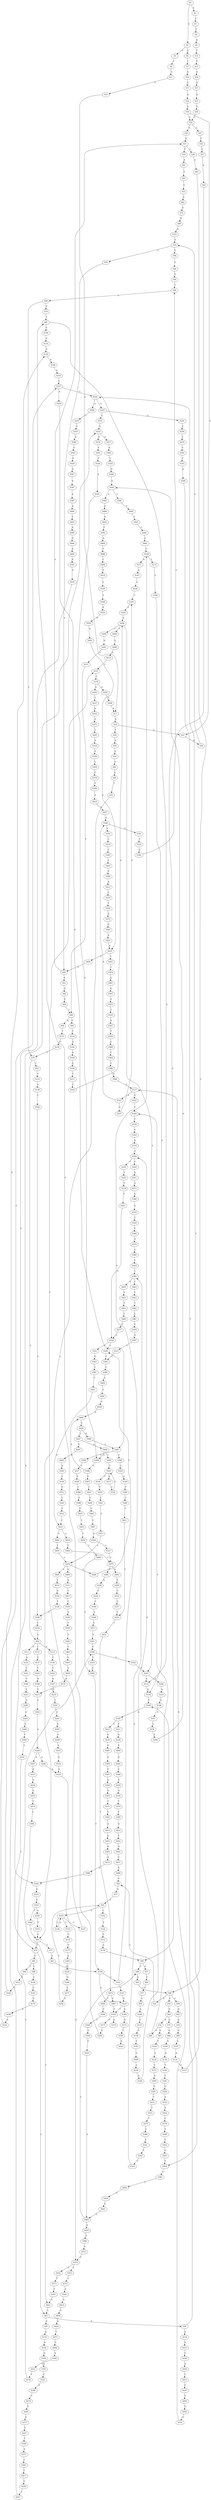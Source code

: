 strict digraph  {
	S0 -> S1 [ label = A ];
	S0 -> S2 [ label = G ];
	S1 -> S3 [ label = C ];
	S2 -> S4 [ label = G ];
	S2 -> S5 [ label = C ];
	S3 -> S6 [ label = T ];
	S4 -> S7 [ label = T ];
	S5 -> S8 [ label = T ];
	S6 -> S9 [ label = A ];
	S7 -> S10 [ label = G ];
	S8 -> S11 [ label = G ];
	S9 -> S12 [ label = T ];
	S10 -> S13 [ label = G ];
	S11 -> S14 [ label = G ];
	S12 -> S15 [ label = T ];
	S13 -> S16 [ label = A ];
	S14 -> S17 [ label = A ];
	S15 -> S18 [ label = G ];
	S16 -> S19 [ label = A ];
	S17 -> S20 [ label = A ];
	S18 -> S21 [ label = G ];
	S19 -> S22 [ label = C ];
	S19 -> S23 [ label = G ];
	S20 -> S24 [ label = T ];
	S20 -> S23 [ label = G ];
	S21 -> S25 [ label = A ];
	S22 -> S26 [ label = G ];
	S22 -> S27 [ label = C ];
	S23 -> S28 [ label = A ];
	S24 -> S29 [ label = G ];
	S25 -> S30 [ label = A ];
	S26 -> S31 [ label = G ];
	S27 -> S32 [ label = T ];
	S28 -> S33 [ label = A ];
	S29 -> S34 [ label = G ];
	S30 -> S22 [ label = C ];
	S31 -> S35 [ label = T ];
	S31 -> S36 [ label = C ];
	S32 -> S37 [ label = C ];
	S33 -> S38 [ label = G ];
	S33 -> S39 [ label = C ];
	S34 -> S40 [ label = G ];
	S35 -> S41 [ label = A ];
	S36 -> S42 [ label = A ];
	S37 -> S43 [ label = G ];
	S38 -> S44 [ label = T ];
	S39 -> S45 [ label = G ];
	S40 -> S46 [ label = G ];
	S41 -> S47 [ label = C ];
	S42 -> S48 [ label = C ];
	S43 -> S49 [ label = G ];
	S44 -> S50 [ label = G ];
	S45 -> S51 [ label = A ];
	S45 -> S31 [ label = G ];
	S46 -> S52 [ label = T ];
	S47 -> S53 [ label = G ];
	S48 -> S54 [ label = G ];
	S48 -> S55 [ label = C ];
	S48 -> S56 [ label = T ];
	S49 -> S57 [ label = G ];
	S49 -> S58 [ label = C ];
	S50 -> S59 [ label = T ];
	S51 -> S60 [ label = G ];
	S52 -> S61 [ label = C ];
	S53 -> S62 [ label = A ];
	S54 -> S63 [ label = C ];
	S55 -> S64 [ label = G ];
	S56 -> S65 [ label = G ];
	S57 -> S66 [ label = C ];
	S58 -> S67 [ label = A ];
	S59 -> S68 [ label = C ];
	S60 -> S69 [ label = G ];
	S61 -> S70 [ label = C ];
	S61 -> S71 [ label = T ];
	S62 -> S72 [ label = A ];
	S63 -> S73 [ label = G ];
	S64 -> S74 [ label = A ];
	S64 -> S75 [ label = G ];
	S65 -> S76 [ label = G ];
	S66 -> S77 [ label = T ];
	S67 -> S48 [ label = C ];
	S68 -> S78 [ label = G ];
	S68 -> S79 [ label = C ];
	S69 -> S80 [ label = T ];
	S70 -> S81 [ label = C ];
	S70 -> S82 [ label = G ];
	S71 -> S83 [ label = C ];
	S72 -> S84 [ label = G ];
	S73 -> S85 [ label = C ];
	S74 -> S86 [ label = G ];
	S74 -> S87 [ label = A ];
	S75 -> S88 [ label = G ];
	S76 -> S89 [ label = G ];
	S77 -> S90 [ label = C ];
	S78 -> S91 [ label = T ];
	S79 -> S92 [ label = T ];
	S79 -> S93 [ label = C ];
	S80 -> S94 [ label = G ];
	S80 -> S95 [ label = A ];
	S81 -> S96 [ label = G ];
	S81 -> S97 [ label = A ];
	S82 -> S98 [ label = C ];
	S82 -> S99 [ label = T ];
	S83 -> S100 [ label = T ];
	S84 -> S101 [ label = A ];
	S85 -> S102 [ label = C ];
	S85 -> S103 [ label = G ];
	S86 -> S104 [ label = T ];
	S87 -> S105 [ label = T ];
	S88 -> S106 [ label = A ];
	S89 -> S107 [ label = A ];
	S90 -> S108 [ label = A ];
	S91 -> S109 [ label = C ];
	S91 -> S110 [ label = G ];
	S92 -> S111 [ label = G ];
	S92 -> S112 [ label = A ];
	S92 -> S113 [ label = T ];
	S93 -> S114 [ label = T ];
	S94 -> S115 [ label = T ];
	S95 -> S116 [ label = T ];
	S96 -> S117 [ label = A ];
	S96 -> S118 [ label = G ];
	S97 -> S119 [ label = G ];
	S98 -> S120 [ label = C ];
	S99 -> S121 [ label = C ];
	S100 -> S122 [ label = C ];
	S100 -> S123 [ label = G ];
	S101 -> S33 [ label = A ];
	S102 -> S124 [ label = T ];
	S103 -> S125 [ label = T ];
	S103 -> S126 [ label = C ];
	S103 -> S127 [ label = G ];
	S104 -> S128 [ label = C ];
	S105 -> S129 [ label = G ];
	S106 -> S130 [ label = A ];
	S107 -> S131 [ label = A ];
	S108 -> S132 [ label = C ];
	S109 -> S133 [ label = G ];
	S110 -> S134 [ label = G ];
	S111 -> S135 [ label = G ];
	S112 -> S136 [ label = C ];
	S113 -> S137 [ label = G ];
	S114 -> S138 [ label = G ];
	S115 -> S139 [ label = C ];
	S116 -> S140 [ label = A ];
	S117 -> S141 [ label = A ];
	S117 -> S142 [ label = G ];
	S118 -> S143 [ label = A ];
	S119 -> S144 [ label = A ];
	S120 -> S145 [ label = G ];
	S121 -> S146 [ label = G ];
	S122 -> S147 [ label = T ];
	S122 -> S148 [ label = G ];
	S123 -> S149 [ label = A ];
	S123 -> S150 [ label = T ];
	S124 -> S151 [ label = C ];
	S125 -> S152 [ label = C ];
	S126 -> S103 [ label = G ];
	S127 -> S153 [ label = C ];
	S128 -> S154 [ label = C ];
	S129 -> S155 [ label = T ];
	S130 -> S156 [ label = T ];
	S131 -> S157 [ label = C ];
	S132 -> S158 [ label = G ];
	S133 -> S159 [ label = G ];
	S134 -> S160 [ label = T ];
	S135 -> S161 [ label = C ];
	S136 -> S162 [ label = T ];
	S137 -> S163 [ label = T ];
	S138 -> S164 [ label = T ];
	S139 -> S79 [ label = C ];
	S140 -> S165 [ label = A ];
	S141 -> S166 [ label = A ];
	S141 -> S167 [ label = G ];
	S142 -> S104 [ label = T ];
	S143 -> S168 [ label = G ];
	S144 -> S169 [ label = G ];
	S145 -> S170 [ label = G ];
	S146 -> S159 [ label = G ];
	S147 -> S123 [ label = G ];
	S148 -> S171 [ label = A ];
	S148 -> S172 [ label = T ];
	S149 -> S173 [ label = G ];
	S150 -> S174 [ label = A ];
	S150 -> S175 [ label = C ];
	S151 -> S176 [ label = G ];
	S152 -> S177 [ label = G ];
	S153 -> S178 [ label = T ];
	S154 -> S179 [ label = A ];
	S155 -> S180 [ label = A ];
	S156 -> S181 [ label = T ];
	S157 -> S182 [ label = T ];
	S158 -> S183 [ label = T ];
	S159 -> S184 [ label = A ];
	S160 -> S185 [ label = A ];
	S161 -> S186 [ label = C ];
	S162 -> S187 [ label = A ];
	S163 -> S188 [ label = A ];
	S164 -> S189 [ label = C ];
	S165 -> S190 [ label = G ];
	S166 -> S191 [ label = G ];
	S166 -> S192 [ label = C ];
	S167 -> S193 [ label = T ];
	S168 -> S194 [ label = G ];
	S169 -> S195 [ label = C ];
	S170 -> S196 [ label = A ];
	S171 -> S197 [ label = A ];
	S172 -> S198 [ label = G ];
	S173 -> S199 [ label = T ];
	S175 -> S200 [ label = G ];
	S176 -> S49 [ label = G ];
	S177 -> S201 [ label = A ];
	S178 -> S202 [ label = A ];
	S178 -> S203 [ label = G ];
	S179 -> S204 [ label = G ];
	S180 -> S205 [ label = G ];
	S181 -> S206 [ label = G ];
	S182 -> S207 [ label = G ];
	S182 -> S208 [ label = A ];
	S183 -> S209 [ label = C ];
	S184 -> S210 [ label = A ];
	S185 -> S211 [ label = T ];
	S185 -> S212 [ label = C ];
	S186 -> S213 [ label = T ];
	S187 -> S214 [ label = C ];
	S188 -> S215 [ label = G ];
	S189 -> S216 [ label = C ];
	S190 -> S217 [ label = T ];
	S191 -> S218 [ label = T ];
	S192 -> S219 [ label = C ];
	S193 -> S220 [ label = C ];
	S194 -> S221 [ label = C ];
	S195 -> S222 [ label = C ];
	S196 -> S223 [ label = A ];
	S197 -> S224 [ label = G ];
	S198 -> S134 [ label = G ];
	S199 -> S225 [ label = A ];
	S200 -> S91 [ label = T ];
	S201 -> S226 [ label = C ];
	S202 -> S227 [ label = T ];
	S203 -> S228 [ label = G ];
	S204 -> S229 [ label = T ];
	S204 -> S230 [ label = C ];
	S205 -> S231 [ label = T ];
	S206 -> S232 [ label = A ];
	S207 -> S233 [ label = C ];
	S207 -> S234 [ label = G ];
	S208 -> S235 [ label = C ];
	S209 -> S236 [ label = C ];
	S210 -> S237 [ label = C ];
	S211 -> S238 [ label = G ];
	S212 -> S239 [ label = C ];
	S213 -> S240 [ label = G ];
	S214 -> S241 [ label = C ];
	S215 -> S242 [ label = G ];
	S216 -> S92 [ label = T ];
	S217 -> S243 [ label = C ];
	S218 -> S244 [ label = G ];
	S219 -> S245 [ label = C ];
	S220 -> S246 [ label = G ];
	S221 -> S247 [ label = G ];
	S222 -> S248 [ label = A ];
	S223 -> S237 [ label = C ];
	S224 -> S193 [ label = T ];
	S226 -> S249 [ label = G ];
	S227 -> S250 [ label = A ];
	S228 -> S17 [ label = A ];
	S229 -> S251 [ label = A ];
	S230 -> S252 [ label = T ];
	S231 -> S253 [ label = T ];
	S232 -> S254 [ label = A ];
	S233 -> S255 [ label = A ];
	S234 -> S256 [ label = A ];
	S235 -> S257 [ label = A ];
	S236 -> S258 [ label = A ];
	S237 -> S259 [ label = A ];
	S237 -> S182 [ label = T ];
	S238 -> S260 [ label = A ];
	S239 -> S261 [ label = G ];
	S240 -> S262 [ label = G ];
	S241 -> S263 [ label = A ];
	S242 -> S264 [ label = A ];
	S243 -> S246 [ label = G ];
	S244 -> S59 [ label = T ];
	S245 -> S265 [ label = C ];
	S246 -> S266 [ label = C ];
	S246 -> S267 [ label = T ];
	S246 -> S268 [ label = A ];
	S247 -> S269 [ label = T ];
	S248 -> S270 [ label = C ];
	S249 -> S271 [ label = C ];
	S250 -> S272 [ label = G ];
	S251 -> S273 [ label = G ];
	S252 -> S274 [ label = T ];
	S253 -> S275 [ label = T ];
	S254 -> S276 [ label = C ];
	S255 -> S277 [ label = G ];
	S255 -> S278 [ label = A ];
	S256 -> S279 [ label = C ];
	S257 -> S280 [ label = A ];
	S258 -> S204 [ label = G ];
	S259 -> S281 [ label = G ];
	S260 -> S282 [ label = G ];
	S261 -> S283 [ label = G ];
	S262 -> S284 [ label = G ];
	S263 -> S285 [ label = G ];
	S264 -> S286 [ label = G ];
	S264 -> S287 [ label = A ];
	S265 -> S288 [ label = G ];
	S266 -> S289 [ label = G ];
	S267 -> S290 [ label = A ];
	S267 -> S110 [ label = G ];
	S268 -> S291 [ label = G ];
	S269 -> S292 [ label = G ];
	S270 -> S293 [ label = G ];
	S271 -> S294 [ label = G ];
	S272 -> S295 [ label = T ];
	S273 -> S296 [ label = G ];
	S274 -> S297 [ label = C ];
	S275 -> S298 [ label = C ];
	S276 -> S299 [ label = C ];
	S277 -> S300 [ label = A ];
	S278 -> S301 [ label = C ];
	S279 -> S302 [ label = C ];
	S280 -> S303 [ label = C ];
	S281 -> S304 [ label = G ];
	S281 -> S305 [ label = C ];
	S282 -> S306 [ label = C ];
	S283 -> S307 [ label = T ];
	S284 -> S308 [ label = T ];
	S285 -> S309 [ label = G ];
	S286 -> S310 [ label = A ];
	S287 -> S311 [ label = A ];
	S288 -> S312 [ label = A ];
	S289 -> S313 [ label = G ];
	S290 -> S314 [ label = A ];
	S291 -> S315 [ label = G ];
	S292 -> S316 [ label = G ];
	S293 -> S317 [ label = G ];
	S294 -> S85 [ label = C ];
	S295 -> S318 [ label = A ];
	S296 -> S319 [ label = G ];
	S297 -> S320 [ label = A ];
	S298 -> S321 [ label = A ];
	S299 -> S322 [ label = C ];
	S300 -> S323 [ label = C ];
	S301 -> S324 [ label = C ];
	S302 -> S325 [ label = C ];
	S303 -> S326 [ label = G ];
	S304 -> S327 [ label = A ];
	S305 -> S328 [ label = C ];
	S306 -> S329 [ label = G ];
	S307 -> S330 [ label = G ];
	S308 -> S331 [ label = C ];
	S309 -> S332 [ label = A ];
	S310 -> S333 [ label = G ];
	S311 -> S334 [ label = G ];
	S312 -> S335 [ label = C ];
	S313 -> S153 [ label = C ];
	S314 -> S336 [ label = G ];
	S315 -> S80 [ label = T ];
	S316 -> S160 [ label = T ];
	S317 -> S337 [ label = T ];
	S318 -> S338 [ label = G ];
	S319 -> S339 [ label = T ];
	S320 -> S340 [ label = T ];
	S320 -> S341 [ label = C ];
	S321 -> S342 [ label = C ];
	S322 -> S343 [ label = G ];
	S323 -> S344 [ label = G ];
	S324 -> S345 [ label = A ];
	S325 -> S346 [ label = G ];
	S326 -> S347 [ label = A ];
	S327 -> S348 [ label = A ];
	S328 -> S349 [ label = G ];
	S329 -> S350 [ label = G ];
	S330 -> S351 [ label = G ];
	S331 -> S70 [ label = C ];
	S332 -> S352 [ label = G ];
	S333 -> S353 [ label = T ];
	S333 -> S354 [ label = G ];
	S334 -> S355 [ label = G ];
	S335 -> S356 [ label = T ];
	S336 -> S357 [ label = A ];
	S337 -> S358 [ label = T ];
	S338 -> S359 [ label = C ];
	S339 -> S360 [ label = C ];
	S340 -> S361 [ label = C ];
	S341 -> S362 [ label = G ];
	S342 -> S363 [ label = T ];
	S343 -> S364 [ label = T ];
	S344 -> S365 [ label = G ];
	S345 -> S366 [ label = G ];
	S346 -> S364 [ label = T ];
	S347 -> S367 [ label = A ];
	S348 -> S368 [ label = T ];
	S349 -> S369 [ label = T ];
	S350 -> S370 [ label = T ];
	S351 -> S371 [ label = T ];
	S352 -> S310 [ label = A ];
	S353 -> S372 [ label = C ];
	S354 -> S373 [ label = T ];
	S355 -> S374 [ label = T ];
	S356 -> S375 [ label = A ];
	S357 -> S376 [ label = C ];
	S358 -> S377 [ label = A ];
	S359 -> S378 [ label = C ];
	S360 -> S379 [ label = A ];
	S361 -> S380 [ label = C ];
	S362 -> S381 [ label = C ];
	S363 -> S382 [ label = C ];
	S364 -> S383 [ label = C ];
	S365 -> S384 [ label = C ];
	S365 -> S385 [ label = A ];
	S366 -> S386 [ label = A ];
	S367 -> S387 [ label = A ];
	S368 -> S388 [ label = A ];
	S369 -> S389 [ label = C ];
	S370 -> S390 [ label = C ];
	S371 -> S391 [ label = T ];
	S372 -> S392 [ label = A ];
	S373 -> S393 [ label = C ];
	S374 -> S394 [ label = C ];
	S375 -> S395 [ label = G ];
	S376 -> S396 [ label = G ];
	S377 -> S397 [ label = C ];
	S378 -> S398 [ label = G ];
	S379 -> S399 [ label = C ];
	S380 -> S400 [ label = A ];
	S381 -> S401 [ label = C ];
	S382 -> S402 [ label = G ];
	S382 -> S403 [ label = C ];
	S383 -> S404 [ label = T ];
	S384 -> S405 [ label = T ];
	S385 -> S406 [ label = C ];
	S386 -> S407 [ label = C ];
	S386 -> S408 [ label = A ];
	S387 -> S409 [ label = A ];
	S388 -> S410 [ label = G ];
	S389 -> S411 [ label = C ];
	S390 -> S412 [ label = G ];
	S391 -> S413 [ label = A ];
	S392 -> S414 [ label = G ];
	S393 -> S415 [ label = C ];
	S394 -> S415 [ label = C ];
	S395 -> S416 [ label = A ];
	S396 -> S365 [ label = G ];
	S397 -> S417 [ label = T ];
	S398 -> S418 [ label = A ];
	S399 -> S419 [ label = T ];
	S400 -> S420 [ label = G ];
	S401 -> S421 [ label = C ];
	S402 -> S422 [ label = C ];
	S403 -> S423 [ label = T ];
	S404 -> S424 [ label = C ];
	S405 -> S425 [ label = C ];
	S406 -> S426 [ label = A ];
	S407 -> S427 [ label = T ];
	S408 -> S428 [ label = C ];
	S409 -> S429 [ label = C ];
	S410 -> S430 [ label = T ];
	S411 -> S431 [ label = T ];
	S412 -> S432 [ label = C ];
	S413 -> S433 [ label = G ];
	S414 -> S434 [ label = G ];
	S415 -> S81 [ label = C ];
	S416 -> S435 [ label = A ];
	S417 -> S436 [ label = G ];
	S418 -> S437 [ label = A ];
	S419 -> S382 [ label = C ];
	S420 -> S438 [ label = A ];
	S421 -> S439 [ label = A ];
	S421 -> S440 [ label = T ];
	S422 -> S441 [ label = T ];
	S423 -> S442 [ label = T ];
	S424 -> S443 [ label = G ];
	S425 -> S444 [ label = T ];
	S426 -> S445 [ label = C ];
	S427 -> S446 [ label = C ];
	S428 -> S447 [ label = C ];
	S428 -> S448 [ label = A ];
	S429 -> S449 [ label = A ];
	S430 -> S450 [ label = C ];
	S431 -> S451 [ label = C ];
	S432 -> S452 [ label = A ];
	S433 -> S453 [ label = A ];
	S434 -> S454 [ label = A ];
	S435 -> S455 [ label = T ];
	S435 -> S456 [ label = C ];
	S436 -> S457 [ label = C ];
	S437 -> S166 [ label = A ];
	S438 -> S408 [ label = A ];
	S439 -> S458 [ label = T ];
	S440 -> S459 [ label = T ];
	S441 -> S460 [ label = T ];
	S442 -> S461 [ label = T ];
	S443 -> S462 [ label = G ];
	S444 -> S463 [ label = C ];
	S445 -> S464 [ label = A ];
	S446 -> S465 [ label = C ];
	S447 -> S466 [ label = A ];
	S447 -> S467 [ label = G ];
	S448 -> S281 [ label = G ];
	S449 -> S468 [ label = G ];
	S450 -> S469 [ label = T ];
	S451 -> S470 [ label = T ];
	S452 -> S471 [ label = C ];
	S453 -> S472 [ label = A ];
	S454 -> S473 [ label = C ];
	S455 -> S474 [ label = C ];
	S456 -> S45 [ label = G ];
	S457 -> S255 [ label = A ];
	S458 -> S475 [ label = C ];
	S459 -> S476 [ label = C ];
	S460 -> S477 [ label = C ];
	S461 -> S478 [ label = C ];
	S462 -> S479 [ label = A ];
	S462 -> S58 [ label = C ];
	S463 -> S148 [ label = G ];
	S464 -> S480 [ label = C ];
	S465 -> S481 [ label = C ];
	S466 -> S366 [ label = G ];
	S466 -> S482 [ label = C ];
	S467 -> S483 [ label = G ];
	S468 -> S484 [ label = A ];
	S469 -> S485 [ label = C ];
	S470 -> S486 [ label = T ];
	S470 -> S487 [ label = G ];
	S471 -> S488 [ label = G ];
	S472 -> S489 [ label = G ];
	S473 -> S490 [ label = C ];
	S474 -> S491 [ label = G ];
	S475 -> S492 [ label = T ];
	S475 -> S493 [ label = G ];
	S476 -> S494 [ label = A ];
	S476 -> S495 [ label = C ];
	S476 -> S496 [ label = G ];
	S477 -> S320 [ label = A ];
	S478 -> S497 [ label = A ];
	S479 -> S498 [ label = G ];
	S480 -> S499 [ label = C ];
	S481 -> S500 [ label = A ];
	S482 -> S501 [ label = C ];
	S483 -> S502 [ label = A ];
	S484 -> S503 [ label = A ];
	S485 -> S100 [ label = T ];
	S486 -> S504 [ label = C ];
	S487 -> S150 [ label = T ];
	S488 -> S63 [ label = C ];
	S489 -> S505 [ label = G ];
	S490 -> S506 [ label = A ];
	S491 -> S507 [ label = G ];
	S492 -> S508 [ label = G ];
	S493 -> S509 [ label = T ];
	S494 -> S340 [ label = T ];
	S495 -> S510 [ label = T ];
	S496 -> S511 [ label = A ];
	S497 -> S512 [ label = T ];
	S498 -> S513 [ label = A ];
	S499 -> S514 [ label = T ];
	S500 -> S515 [ label = T ];
	S501 -> S516 [ label = C ];
	S501 -> S517 [ label = A ];
	S502 -> S518 [ label = C ];
	S503 -> S519 [ label = G ];
	S504 -> S520 [ label = T ];
	S505 -> S521 [ label = G ];
	S506 -> S522 [ label = G ];
	S507 -> S523 [ label = G ];
	S508 -> S524 [ label = C ];
	S509 -> S525 [ label = C ];
	S510 -> S526 [ label = G ];
	S511 -> S527 [ label = T ];
	S512 -> S361 [ label = C ];
	S513 -> S333 [ label = G ];
	S514 -> S528 [ label = C ];
	S515 -> S475 [ label = C ];
	S516 -> S529 [ label = C ];
	S517 -> S530 [ label = C ];
	S518 -> S531 [ label = G ];
	S519 -> S505 [ label = G ];
	S520 -> S532 [ label = C ];
	S521 -> S533 [ label = G ];
	S522 -> S534 [ label = T ];
	S523 -> S535 [ label = T ];
	S524 -> S536 [ label = C ];
	S525 -> S537 [ label = C ];
	S526 -> S538 [ label = T ];
	S527 -> S539 [ label = C ];
	S528 -> S540 [ label = T ];
	S529 -> S541 [ label = T ];
	S530 -> S501 [ label = C ];
	S531 -> S542 [ label = C ];
	S532 -> S543 [ label = G ];
	S533 -> S544 [ label = T ];
	S533 -> S545 [ label = G ];
	S534 -> S546 [ label = C ];
	S535 -> S547 [ label = A ];
	S536 -> S548 [ label = A ];
	S537 -> S431 [ label = T ];
	S538 -> S189 [ label = C ];
	S539 -> S549 [ label = G ];
	S540 -> S550 [ label = A ];
	S541 -> S551 [ label = T ];
	S542 -> S552 [ label = C ];
	S543 -> S462 [ label = G ];
	S544 -> S61 [ label = C ];
	S545 -> S553 [ label = T ];
	S546 -> S554 [ label = G ];
	S546 -> S555 [ label = T ];
	S547 -> S556 [ label = T ];
	S548 -> S557 [ label = G ];
	S549 -> S558 [ label = T ];
	S550 -> S559 [ label = G ];
	S551 -> S476 [ label = C ];
	S552 -> S421 [ label = C ];
	S553 -> S61 [ label = C ];
	S554 -> S267 [ label = T ];
	S555 -> S485 [ label = C ];
	S556 -> S560 [ label = C ];
	S557 -> S561 [ label = T ];
	S558 -> S562 [ label = T ];
	S559 -> S563 [ label = A ];
	S560 -> S564 [ label = C ];
	S561 -> S546 [ label = C ];
	S562 -> S565 [ label = T ];
	S563 -> S435 [ label = A ];
	S564 -> S566 [ label = C ];
	S565 -> S567 [ label = G ];
	S566 -> S568 [ label = G ];
	S567 -> S569 [ label = T ];
	S568 -> S117 [ label = A ];
	S569 -> S570 [ label = A ];
	S570 -> S215 [ label = G ];
}
